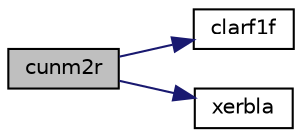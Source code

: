digraph "cunm2r"
{
 // LATEX_PDF_SIZE
  edge [fontname="Helvetica",fontsize="10",labelfontname="Helvetica",labelfontsize="10"];
  node [fontname="Helvetica",fontsize="10",shape=record];
  rankdir="LR";
  Node1 [label="cunm2r",height=0.2,width=0.4,color="black", fillcolor="grey75", style="filled", fontcolor="black",tooltip="CUNM2R multiplies a general matrix by the unitary matrix from a QR factorization determined by cgeqrf..."];
  Node1 -> Node2 [color="midnightblue",fontsize="10",style="solid",fontname="Helvetica"];
  Node2 [label="clarf1f",height=0.2,width=0.4,color="black", fillcolor="white", style="filled",URL="$clarf1f_8f.html#a3e28406862b5295433c9210497d2c392",tooltip="CLARF1F applies an elementary reflector to a general rectangular"];
  Node1 -> Node3 [color="midnightblue",fontsize="10",style="solid",fontname="Helvetica"];
  Node3 [label="xerbla",height=0.2,width=0.4,color="black", fillcolor="white", style="filled",URL="$xerbla_8f.html#a377ee61015baf8dea7770b3a404b1c07",tooltip="XERBLA"];
}
